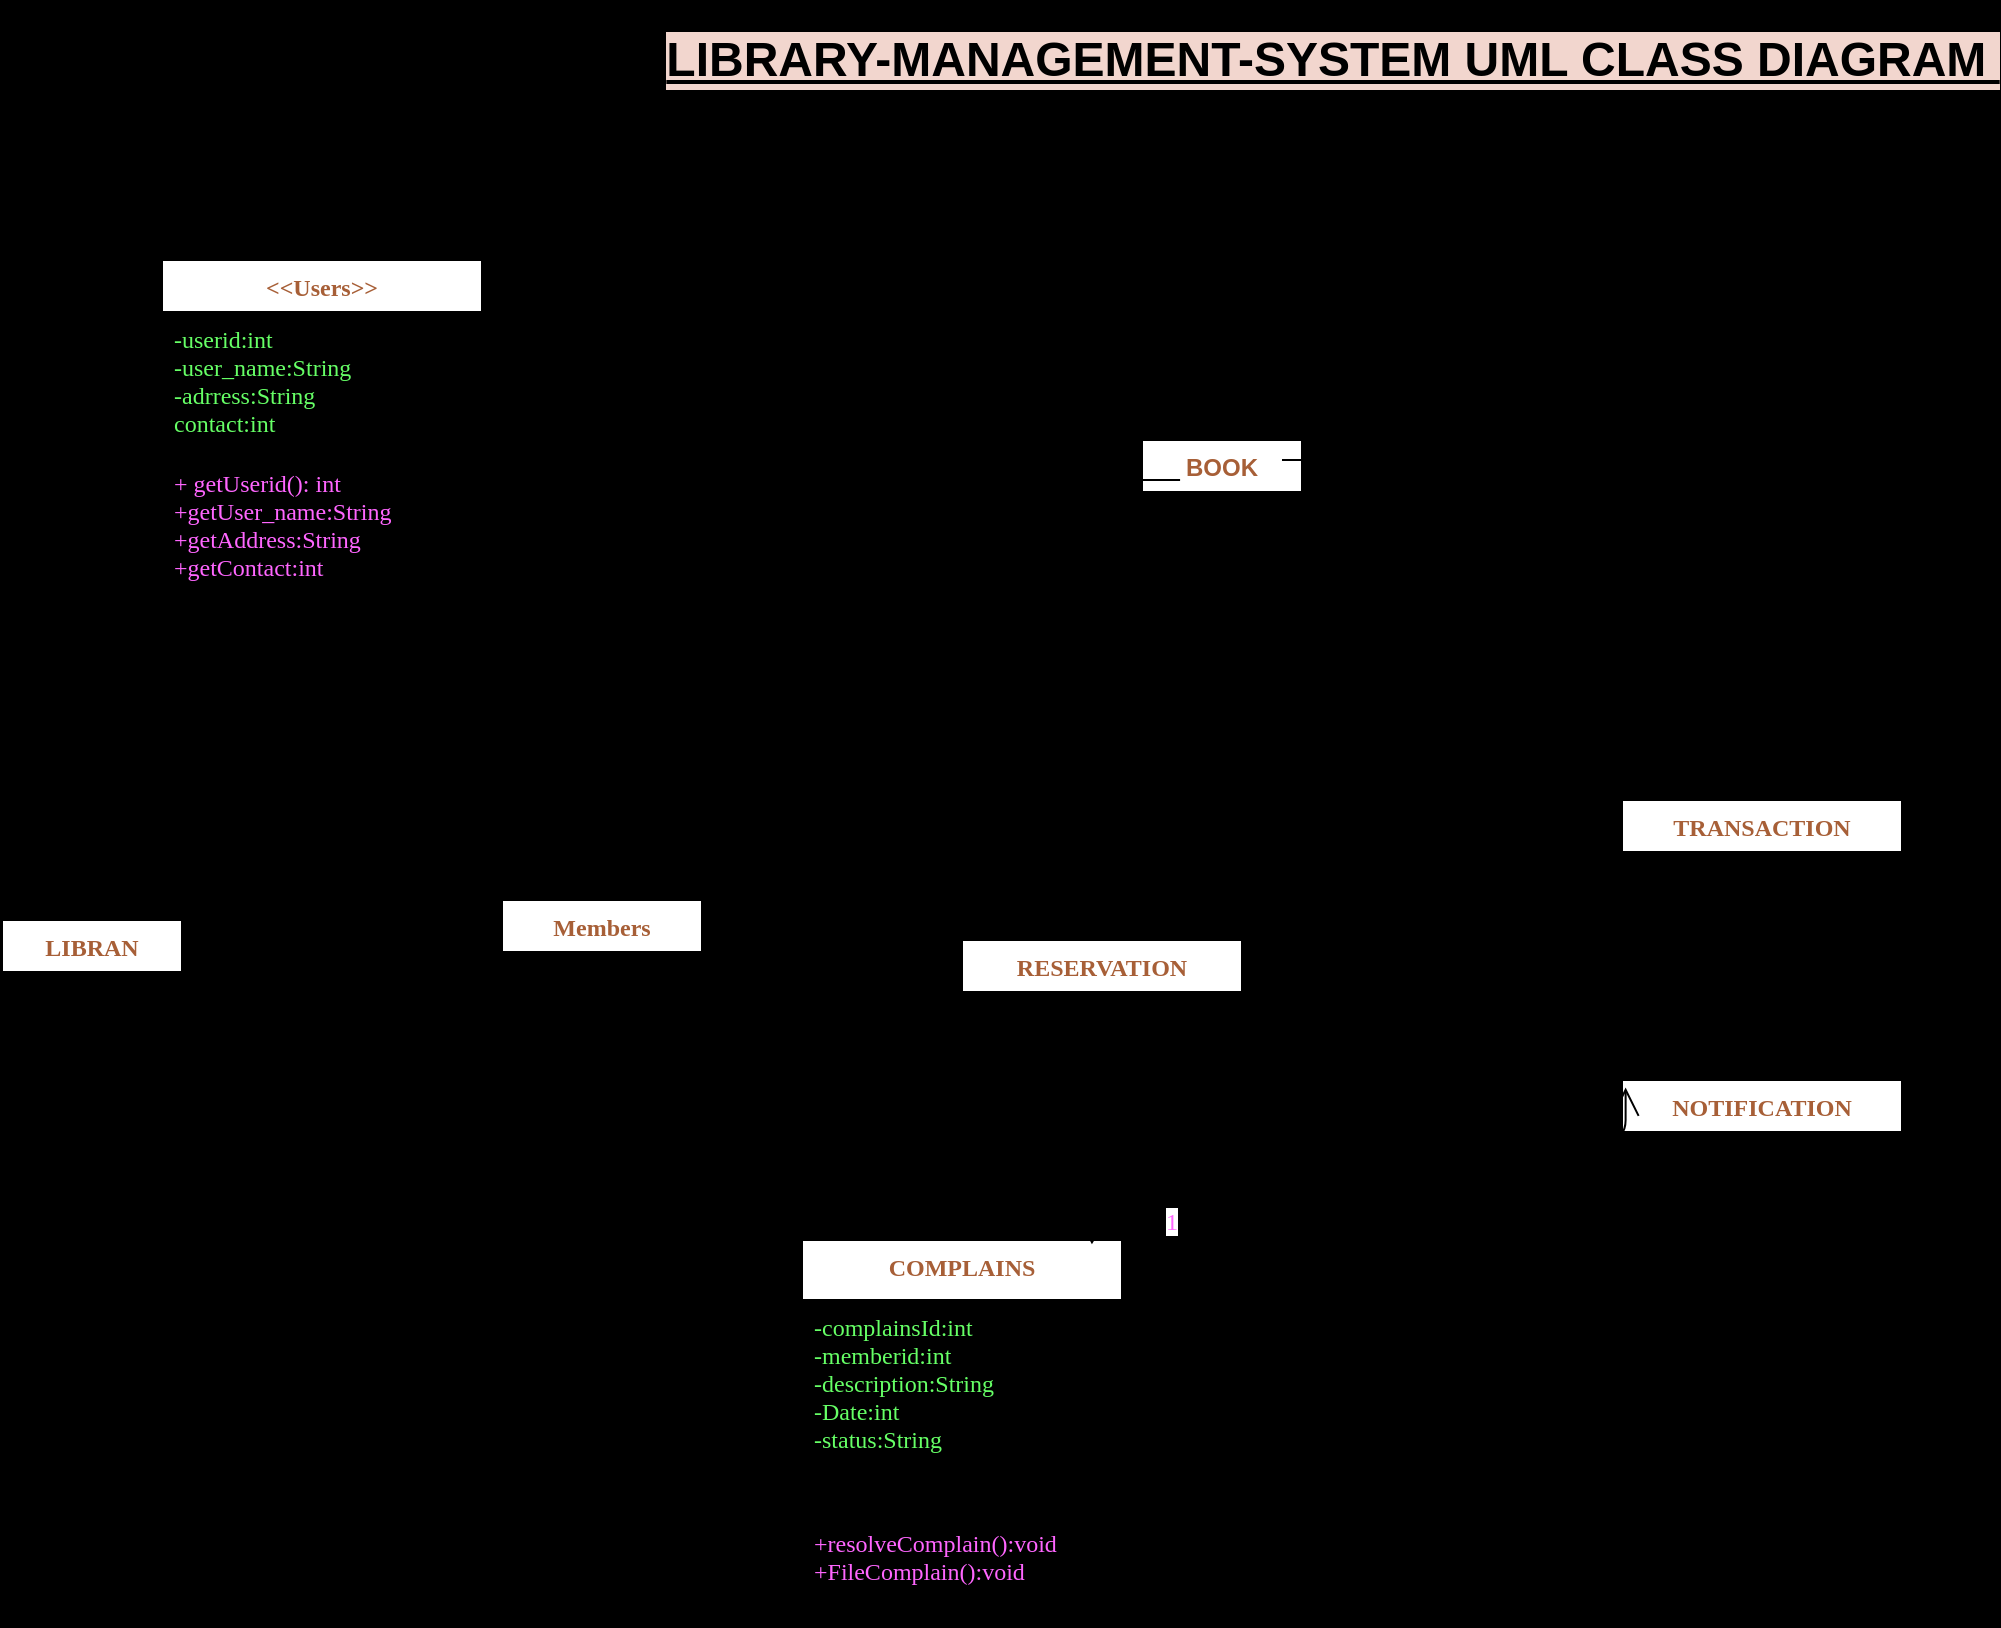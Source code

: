 <mxfile pages="2">
    <diagram id="cxnEje1horbJYmb97XGU" name="Page-1">
        <mxGraphModel dx="734" dy="1675" grid="1" gridSize="10" guides="1" tooltips="1" connect="1" arrows="1" fold="1" page="0" pageScale="1" pageWidth="850" pageHeight="1100" background="#000000" math="0" shadow="0">
            <root>
                <mxCell id="0"/>
                <mxCell id="1" parent="0"/>
                <mxCell id="4" value="&lt;u&gt;LIBRARY-MANAGEMENT-SYSTEM UML CLASS DIAGRAM&amp;nbsp;&lt;/u&gt;" style="text;strokeColor=none;fillColor=none;html=1;fontSize=24;fontStyle=1;verticalAlign=middle;align=center;labelBackgroundColor=#F2D6CE;fontColor=#000000;" parent="1" vertex="1">
                    <mxGeometry x="380" y="-970" width="130" height="60" as="geometry"/>
                </mxCell>
                <mxCell id="5" value="BOOK" style="swimlane;fontStyle=1;align=center;verticalAlign=top;childLayout=stackLayout;horizontal=1;startSize=26;horizontalStack=0;resizeParent=1;resizeParentMax=0;resizeLast=0;collapsible=1;marginBottom=0;labelBackgroundColor=none;fontColor=#A75F37;" parent="1" vertex="1" collapsed="1">
                    <mxGeometry x="350" y="-750" width="80" height="30" as="geometry">
                        <mxRectangle x="350" y="-750" width="160" height="210" as="alternateBounds"/>
                    </mxGeometry>
                </mxCell>
                <mxCell id="6" value="-ISBN:String&#10;-title:String&#10;-author:String&#10;-publisher:String&#10;-publication_year:int&#10;-genre:String&#10;-numberofcopies:int&#10;&#10;-" style="text;strokeColor=none;fillColor=none;align=left;verticalAlign=top;spacingLeft=4;spacingRight=4;overflow=hidden;rotatable=0;points=[[0,0.5],[1,0.5]];portConstraint=eastwest;labelBackgroundColor=#000000;fontColor=#66FF66;fontFamily=Verdana;fontSize=12;" parent="5" vertex="1">
                    <mxGeometry y="26" width="160" height="124" as="geometry"/>
                </mxCell>
                <mxCell id="7" value="" style="line;strokeWidth=1;fillColor=none;align=left;verticalAlign=middle;spacingTop=-1;spacingLeft=3;spacingRight=3;rotatable=0;labelPosition=right;points=[];portConstraint=eastwest;strokeColor=inherit;labelBackgroundColor=#F2D6CE;fontColor=#000000;" parent="5" vertex="1">
                    <mxGeometry y="150" width="160" height="8" as="geometry"/>
                </mxCell>
                <mxCell id="8" value="+getDetailes():String&#10;+checkAvailability():boolean" style="text;strokeColor=none;fillColor=none;align=left;verticalAlign=top;spacingLeft=4;spacingRight=4;overflow=hidden;rotatable=0;points=[[0,0.5],[1,0.5]];portConstraint=eastwest;labelBackgroundColor=#000000;fontColor=#FF66FF;fontFamily=Verdana;" parent="5" vertex="1">
                    <mxGeometry y="158" width="160" height="52" as="geometry"/>
                </mxCell>
                <mxCell id="9" value="&lt;&lt;Users&gt;&gt;" style="swimlane;fontStyle=1;align=center;verticalAlign=top;childLayout=stackLayout;horizontal=1;startSize=26;horizontalStack=0;resizeParent=1;resizeParentMax=0;resizeLast=0;collapsible=1;marginBottom=0;labelBackgroundColor=none;fontFamily=Verdana;fontSize=12;fontColor=#A75F37;" parent="1" vertex="1">
                    <mxGeometry x="-140" y="-840" width="160" height="170" as="geometry">
                        <mxRectangle x="-140" y="-840" width="70" height="30" as="alternateBounds"/>
                    </mxGeometry>
                </mxCell>
                <mxCell id="10" value="-userid:int&#10;-user_name:String&#10;-adrress:String&#10;contact:int&#10;" style="text;strokeColor=none;fillColor=none;align=left;verticalAlign=top;spacingLeft=4;spacingRight=4;overflow=hidden;rotatable=0;points=[[0,0.5],[1,0.5]];portConstraint=eastwest;labelBackgroundColor=none;fontFamily=Verdana;fontSize=12;fontColor=#66FF66;" parent="9" vertex="1">
                    <mxGeometry y="26" width="160" height="64" as="geometry"/>
                </mxCell>
                <mxCell id="11" value="" style="line;strokeWidth=1;fillColor=none;align=left;verticalAlign=middle;spacingTop=-1;spacingLeft=3;spacingRight=3;rotatable=0;labelPosition=right;points=[];portConstraint=eastwest;strokeColor=inherit;labelBackgroundColor=none;fontFamily=Times New Roman;fontSize=12;fontColor=#7A958F;" parent="9" vertex="1">
                    <mxGeometry y="90" width="160" height="8" as="geometry"/>
                </mxCell>
                <mxCell id="12" value="+ getUserid(): int&#10;+getUser_name:String&#10;+getAddress:String&#10;+getContact:int&#10;" style="text;strokeColor=none;fillColor=none;align=left;verticalAlign=top;spacingLeft=4;spacingRight=4;overflow=hidden;rotatable=0;points=[[0,0.5],[1,0.5]];portConstraint=eastwest;labelBackgroundColor=none;fontFamily=Verdana;fontSize=12;fontColor=#FF66FF;" parent="9" vertex="1">
                    <mxGeometry y="98" width="160" height="72" as="geometry"/>
                </mxCell>
                <mxCell id="43" style="edgeStyle=none;html=1;exitX=0.5;exitY=0;exitDx=0;exitDy=0;entryX=1;entryY=0.059;entryDx=0;entryDy=0;entryPerimeter=0;fontFamily=Verdana;fontSize=12;fontColor=#FF66FF;" parent="1" source="13" target="9" edge="1">
                    <mxGeometry relative="1" as="geometry">
                        <Array as="points">
                            <mxPoint x="80" y="-838"/>
                        </Array>
                    </mxGeometry>
                </mxCell>
                <mxCell id="13" value="Members" style="swimlane;fontStyle=1;align=center;verticalAlign=top;childLayout=stackLayout;horizontal=1;startSize=26;horizontalStack=0;resizeParent=1;resizeParentMax=0;resizeLast=0;collapsible=1;marginBottom=0;labelBackgroundColor=none;fontFamily=Verdana;fontSize=12;fontColor=#A75F37;" parent="1" vertex="1" collapsed="1">
                    <mxGeometry x="30" y="-520" width="100" height="30" as="geometry">
                        <mxRectangle x="30" y="-510" width="250" height="220" as="alternateBounds"/>
                    </mxGeometry>
                </mxCell>
                <mxCell id="14" value="-membershipType:String&#10;-dateofMembership:String" style="text;strokeColor=none;fillColor=none;align=left;verticalAlign=top;spacingLeft=4;spacingRight=4;overflow=hidden;rotatable=0;points=[[0,0.5],[1,0.5]];portConstraint=eastwest;labelBackgroundColor=none;fontFamily=Verdana;fontSize=12;fontColor=#66FF66;" parent="13" vertex="1">
                    <mxGeometry y="26" width="250" height="54" as="geometry"/>
                </mxCell>
                <mxCell id="15" value="" style="line;strokeWidth=1;fillColor=none;align=left;verticalAlign=middle;spacingTop=-1;spacingLeft=3;spacingRight=3;rotatable=0;labelPosition=right;points=[];portConstraint=eastwest;strokeColor=inherit;labelBackgroundColor=none;fontFamily=Verdana;fontSize=12;fontColor=#66FF66;" parent="13" vertex="1">
                    <mxGeometry y="80" width="250" height="8" as="geometry"/>
                </mxCell>
                <mxCell id="16" value="+getMembershipType():String&#10;+getMembershipdate():int&#10;+setMembershipType(String Type):void&#10;+setMembershipdate(int date):void&#10;+borrowBook(book:Book):void&#10;+returnBook(book:Book):void&#10;+reserveBook(book:Book):void&#10;" style="text;strokeColor=none;fillColor=none;align=left;verticalAlign=top;spacingLeft=4;spacingRight=4;overflow=hidden;rotatable=0;points=[[0,0.5],[1,0.5]];portConstraint=eastwest;labelBackgroundColor=none;fontFamily=Verdana;fontSize=12;fontColor=#FF66FF;" parent="13" vertex="1">
                    <mxGeometry y="88" width="250" height="132" as="geometry"/>
                </mxCell>
                <mxCell id="44" style="edgeStyle=none;html=1;exitX=0.5;exitY=0;exitDx=0;exitDy=0;entryX=-0.025;entryY=0.082;entryDx=0;entryDy=0;entryPerimeter=0;fontFamily=Verdana;fontSize=12;fontColor=#FF66FF;" parent="1" source="17" target="9" edge="1">
                    <mxGeometry relative="1" as="geometry">
                        <Array as="points">
                            <mxPoint x="-180" y="-838"/>
                        </Array>
                    </mxGeometry>
                </mxCell>
                <mxCell id="17" value="LIBRAN" style="swimlane;fontStyle=1;align=center;verticalAlign=top;childLayout=stackLayout;horizontal=1;startSize=26;horizontalStack=0;resizeParent=1;resizeParentMax=0;resizeLast=0;collapsible=1;marginBottom=0;labelBackgroundColor=none;fontFamily=Verdana;fontSize=12;fontColor=#A75F37;" parent="1" vertex="1" collapsed="1">
                    <mxGeometry x="-220" y="-510" width="90" height="30" as="geometry">
                        <mxRectangle x="-120" y="-750" width="230" height="230" as="alternateBounds"/>
                    </mxGeometry>
                </mxCell>
                <mxCell id="18" value="-role:String&#10;-password:String" style="text;strokeColor=none;fillColor=none;align=left;verticalAlign=top;spacingLeft=4;spacingRight=4;overflow=hidden;rotatable=0;points=[[0,0.5],[1,0.5]];portConstraint=eastwest;labelBackgroundColor=none;fontFamily=Verdana;fontSize=12;fontColor=#66FF66;" parent="17" vertex="1">
                    <mxGeometry y="26" width="230" height="54" as="geometry"/>
                </mxCell>
                <mxCell id="19" value="" style="line;strokeWidth=1;fillColor=none;align=left;verticalAlign=middle;spacingTop=-1;spacingLeft=3;spacingRight=3;rotatable=0;labelPosition=right;points=[];portConstraint=eastwest;strokeColor=inherit;labelBackgroundColor=none;fontFamily=Verdana;fontSize=12;fontColor=#FF66FF;" parent="17" vertex="1">
                    <mxGeometry y="80" width="230" height="8" as="geometry"/>
                </mxCell>
                <mxCell id="20" value="+getRole():String&#10;+getPassword():String&#10;+setRole(String password):void&#10;+setPassword(String password):void&#10;+addBook(book:Book):void&#10;+remove(book:Book):void&#10;+registerMember(member:Member):void&#10;+processTransaction(transaction:Transaction:void)" style="text;strokeColor=none;fillColor=none;align=left;verticalAlign=top;spacingLeft=4;spacingRight=4;overflow=hidden;rotatable=0;points=[[0,0.5],[1,0.5]];portConstraint=eastwest;labelBackgroundColor=none;fontFamily=Verdana;fontSize=12;fontColor=#FF66FF;" parent="17" vertex="1">
                    <mxGeometry y="88" width="230" height="142" as="geometry"/>
                </mxCell>
                <mxCell id="23" value="TRANSACTION" style="swimlane;fontStyle=1;align=center;verticalAlign=top;childLayout=stackLayout;horizontal=1;startSize=26;horizontalStack=0;resizeParent=1;resizeParentMax=0;resizeLast=0;collapsible=1;marginBottom=0;labelBackgroundColor=none;fontFamily=Verdana;fontSize=12;fontColor=#A75F37;" parent="1" vertex="1" collapsed="1">
                    <mxGeometry x="590" y="-570" width="140" height="30" as="geometry">
                        <mxRectangle x="20" y="-650" width="160" height="184" as="alternateBounds"/>
                    </mxGeometry>
                </mxCell>
                <mxCell id="24" value="-transactionId :int&#10;-memberId:int&#10;-bookId:int&#10;-issueDate:int&#10;-dueDate:int&#10;-returnDate:int&#10;fineAmount:double" style="text;strokeColor=none;fillColor=none;align=left;verticalAlign=top;spacingLeft=4;spacingRight=4;overflow=hidden;rotatable=0;points=[[0,0.5],[1,0.5]];portConstraint=eastwest;labelBackgroundColor=none;fontFamily=Verdana;fontSize=12;fontColor=#66FF66;" parent="23" vertex="1">
                    <mxGeometry y="26" width="160" height="124" as="geometry"/>
                </mxCell>
                <mxCell id="25" value="" style="line;strokeWidth=1;fillColor=none;align=left;verticalAlign=middle;spacingTop=-1;spacingLeft=3;spacingRight=3;rotatable=0;labelPosition=right;points=[];portConstraint=eastwest;strokeColor=inherit;labelBackgroundColor=none;fontFamily=Verdana;fontSize=12;fontColor=#66FF66;" parent="23" vertex="1">
                    <mxGeometry y="150" width="160" height="8" as="geometry"/>
                </mxCell>
                <mxCell id="26" value="+calculateFine():double" style="text;strokeColor=none;fillColor=none;align=left;verticalAlign=top;spacingLeft=4;spacingRight=4;overflow=hidden;rotatable=0;points=[[0,0.5],[1,0.5]];portConstraint=eastwest;labelBackgroundColor=none;fontFamily=Verdana;fontSize=12;fontColor=#FF66FF;" parent="23" vertex="1">
                    <mxGeometry y="158" width="160" height="26" as="geometry"/>
                </mxCell>
                <mxCell id="27" value="RESERVATION" style="swimlane;fontStyle=1;align=center;verticalAlign=top;childLayout=stackLayout;horizontal=1;startSize=26;horizontalStack=0;resizeParent=1;resizeParentMax=0;resizeLast=0;collapsible=1;marginBottom=0;labelBackgroundColor=none;fontFamily=Verdana;fontSize=12;fontColor=#A75F37;" parent="1" vertex="1" collapsed="1">
                    <mxGeometry x="260" y="-500" width="140" height="30" as="geometry">
                        <mxRectangle x="260" y="-500" width="160" height="154" as="alternateBounds"/>
                    </mxGeometry>
                </mxCell>
                <mxCell id="28" value="-reservationId:int&#10;-memberId:int&#10;-bookId:int&#10;-reservationDate:int&#10;-status:String" style="text;strokeColor=none;fillColor=none;align=left;verticalAlign=top;spacingLeft=4;spacingRight=4;overflow=hidden;rotatable=0;points=[[0,0.5],[1,0.5]];portConstraint=eastwest;labelBackgroundColor=none;fontFamily=Verdana;fontSize=12;fontColor=#66FF66;" parent="27" vertex="1">
                    <mxGeometry y="26" width="160" height="94" as="geometry"/>
                </mxCell>
                <mxCell id="29" value="" style="line;strokeWidth=1;fillColor=none;align=left;verticalAlign=middle;spacingTop=-1;spacingLeft=3;spacingRight=3;rotatable=0;labelPosition=right;points=[];portConstraint=eastwest;strokeColor=inherit;labelBackgroundColor=none;fontFamily=Verdana;fontSize=12;fontColor=#FF66FF;" parent="27" vertex="1">
                    <mxGeometry y="120" width="160" height="8" as="geometry"/>
                </mxCell>
                <mxCell id="30" value="-checkStatus():String" style="text;strokeColor=none;fillColor=none;align=left;verticalAlign=top;spacingLeft=4;spacingRight=4;overflow=hidden;rotatable=0;points=[[0,0.5],[1,0.5]];portConstraint=eastwest;labelBackgroundColor=none;fontFamily=Verdana;fontSize=12;fontColor=#FF66FF;" parent="27" vertex="1">
                    <mxGeometry y="128" width="160" height="26" as="geometry"/>
                </mxCell>
                <mxCell id="31" value="NOTIFICATION" style="swimlane;fontStyle=1;align=center;verticalAlign=top;childLayout=stackLayout;horizontal=1;startSize=26;horizontalStack=0;resizeParent=1;resizeParentMax=0;resizeLast=0;collapsible=1;marginBottom=0;labelBackgroundColor=none;fontFamily=Verdana;fontSize=12;fontColor=#A75F37;" parent="1" vertex="1" collapsed="1">
                    <mxGeometry x="590" y="-430" width="140" height="30" as="geometry">
                        <mxRectangle x="590" y="-430" width="160" height="134" as="alternateBounds"/>
                    </mxGeometry>
                </mxCell>
                <mxCell id="32" value="-notificationId:int&#10;-userId:int&#10;-Date:int&#10;-content:String" style="text;strokeColor=none;fillColor=none;align=left;verticalAlign=top;spacingLeft=4;spacingRight=4;overflow=hidden;rotatable=0;points=[[0,0.5],[1,0.5]];portConstraint=eastwest;labelBackgroundColor=none;fontFamily=Verdana;fontSize=12;fontColor=#66FF66;" parent="31" vertex="1">
                    <mxGeometry y="26" width="160" height="74" as="geometry"/>
                </mxCell>
                <mxCell id="33" value="" style="line;strokeWidth=1;fillColor=none;align=left;verticalAlign=middle;spacingTop=-1;spacingLeft=3;spacingRight=3;rotatable=0;labelPosition=right;points=[];portConstraint=eastwest;strokeColor=inherit;labelBackgroundColor=none;fontFamily=Verdana;fontSize=12;fontColor=#66FF66;" parent="31" vertex="1">
                    <mxGeometry y="100" width="160" height="8" as="geometry"/>
                </mxCell>
                <mxCell id="34" value="+sendNotification():void" style="text;strokeColor=none;fillColor=none;align=left;verticalAlign=top;spacingLeft=4;spacingRight=4;overflow=hidden;rotatable=0;points=[[0,0.5],[1,0.5]];portConstraint=eastwest;labelBackgroundColor=none;fontFamily=Verdana;fontSize=12;fontColor=#FF66FF;" parent="31" vertex="1">
                    <mxGeometry y="108" width="160" height="26" as="geometry"/>
                </mxCell>
                <mxCell id="35" value="COMPLAINS" style="swimlane;fontStyle=1;align=center;verticalAlign=top;childLayout=stackLayout;horizontal=1;startSize=30;horizontalStack=0;resizeParent=1;resizeParentMax=0;resizeLast=0;collapsible=1;marginBottom=0;labelBackgroundColor=none;fontFamily=Verdana;fontSize=12;fontColor=#A75F37;" parent="1" vertex="1">
                    <mxGeometry x="180" y="-350" width="160" height="190" as="geometry">
                        <mxRectangle x="180" y="-350" width="120" height="30" as="alternateBounds"/>
                    </mxGeometry>
                </mxCell>
                <mxCell id="36" value="-complainsId:int&#10;-memberid:int&#10;-description:String&#10;-Date:int&#10;-status:String" style="text;strokeColor=none;fillColor=none;align=left;verticalAlign=top;spacingLeft=4;spacingRight=4;overflow=hidden;rotatable=0;points=[[0,0.5],[1,0.5]];portConstraint=eastwest;labelBackgroundColor=none;fontFamily=Verdana;fontSize=12;fontColor=#66FF66;" parent="35" vertex="1">
                    <mxGeometry y="30" width="160" height="100" as="geometry"/>
                </mxCell>
                <mxCell id="37" value="" style="line;strokeWidth=1;fillColor=none;align=left;verticalAlign=middle;spacingTop=-1;spacingLeft=3;spacingRight=3;rotatable=0;labelPosition=right;points=[];portConstraint=eastwest;strokeColor=inherit;labelBackgroundColor=none;fontFamily=Verdana;fontSize=12;fontColor=#FF66FF;" parent="35" vertex="1">
                    <mxGeometry y="130" width="160" height="8" as="geometry"/>
                </mxCell>
                <mxCell id="38" value="+resolveComplain():void&#10;+FileComplain():void" style="text;strokeColor=none;fillColor=none;align=left;verticalAlign=top;spacingLeft=4;spacingRight=4;overflow=hidden;rotatable=0;points=[[0,0.5],[1,0.5]];portConstraint=eastwest;labelBackgroundColor=none;fontFamily=Verdana;fontSize=12;fontColor=#FF66FF;" parent="35" vertex="1">
                    <mxGeometry y="138" width="160" height="52" as="geometry"/>
                </mxCell>
                <mxCell id="46" value="" style="triangle;aspect=fixed;fillColor=strokeColor;labelBackgroundColor=#000000;fontFamily=Verdana;fontSize=12;fontColor=#FF66FF;" parent="1" vertex="1">
                    <mxGeometry x="245" y="-540" width="6" height="12" as="geometry"/>
                </mxCell>
                <mxCell id="47" value="" style="endArrow=none;html=1;rounded=0;align=center;verticalAlign=bottom;labelBackgroundColor=none;fontFamily=Verdana;fontSize=12;fontColor=#FF66FF;entryX=0.363;entryY=0;entryDx=0;entryDy=0;entryPerimeter=0;" parent="1" source="27" edge="1">
                    <mxGeometry relative="1" as="geometry">
                        <mxPoint x="230" y="-480" as="sourcePoint"/>
                        <mxPoint x="369.04" y="-730" as="targetPoint"/>
                        <Array as="points">
                            <mxPoint x="240" y="-485"/>
                            <mxPoint x="240" y="-730"/>
                        </Array>
                    </mxGeometry>
                </mxCell>
                <mxCell id="49" value="1" style="endArrow=open;html=1;endSize=12;startArrow=diamondThin;startSize=14;startFill=1;edgeStyle=orthogonalEdgeStyle;align=left;verticalAlign=bottom;fontFamily=Verdana;fontSize=12;fontColor=#FF66FF;exitX=0.906;exitY=0.011;exitDx=0;exitDy=0;exitPerimeter=0;entryX=0.013;entryY=0.127;entryDx=0;entryDy=0;entryPerimeter=0;" parent="1" source="35" target="31" edge="1">
                    <mxGeometry x="-0.826" relative="1" as="geometry">
                        <mxPoint x="330" y="-390" as="sourcePoint"/>
                        <mxPoint x="560" y="-370" as="targetPoint"/>
                        <Array as="points">
                            <mxPoint x="325" y="-350"/>
                            <mxPoint x="460" y="-350"/>
                            <mxPoint x="460" y="-440"/>
                            <mxPoint x="530" y="-440"/>
                            <mxPoint x="530" y="-400"/>
                            <mxPoint x="592" y="-400"/>
                        </Array>
                        <mxPoint as="offset"/>
                    </mxGeometry>
                </mxCell>
                <mxCell id="50" value="" style="endArrow=none;html=1;rounded=0;align=center;verticalAlign=bottom;labelBackgroundColor=none;fontFamily=Verdana;fontSize=12;fontColor=#FF66FF;entryX=0.875;entryY=0.333;entryDx=0;entryDy=0;entryPerimeter=0;" parent="1" target="5" edge="1">
                    <mxGeometry relative="1" as="geometry">
                        <mxPoint x="590" y="-550" as="sourcePoint"/>
                        <mxPoint x="379.04" y="-720" as="targetPoint"/>
                        <Array as="points">
                            <mxPoint x="530" y="-550"/>
                            <mxPoint x="530" y="-610"/>
                            <mxPoint x="530" y="-740"/>
                        </Array>
                    </mxGeometry>
                </mxCell>
            </root>
        </mxGraphModel>
    </diagram>
    <diagram name="Copy of Page-1" id="JPiiol2TtpM2276D-2oZ">
        <mxGraphModel dx="324" dy="400" grid="1" gridSize="10" guides="1" tooltips="1" connect="1" arrows="1" fold="1" page="1" pageScale="1" pageWidth="850" pageHeight="1100" math="0" shadow="0">
            <root>
                <mxCell id="BqlHLvHAioupPKsAYrLP-0"/>
                <mxCell id="BqlHLvHAioupPKsAYrLP-1" parent="BqlHLvHAioupPKsAYrLP-0"/>
            </root>
        </mxGraphModel>
    </diagram>
</mxfile>